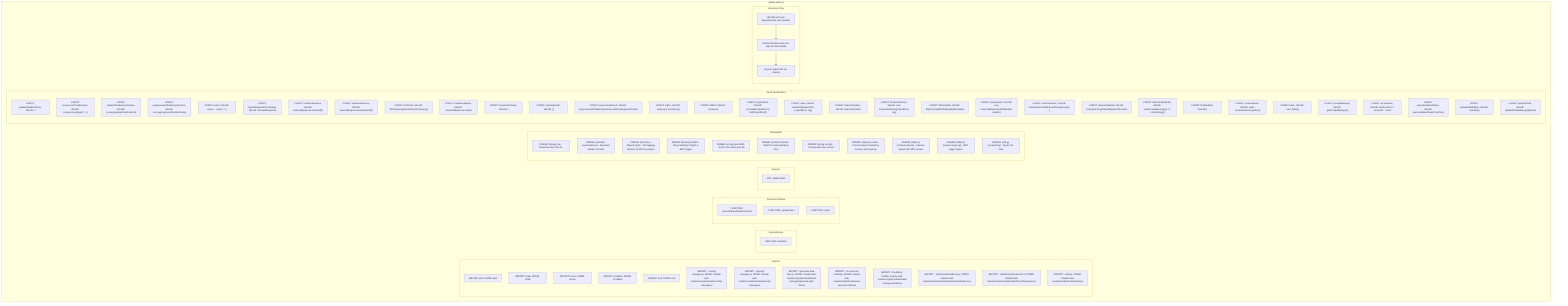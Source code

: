 flowchart TB
    subgraph Imports["Imports"]
        I1["IMPORT: path, FROM: path"]
        I2["IMPORT: chalk, FROM: chalk"]
        I3["IMPORT: boxen, FROM: boxen"]
        I4["IMPORT: cli-table3, FROM: cli-table3"]
        I5["IMPORT: zod, FROM: zod"]
        I6["IMPORT: ../config-manager.js, FROM: /claude-task-master/scripts/modules/config-manager.js"]
        I7["IMPORT: ../prompt-manager.js, FROM: /claude-task-master/scripts/modules/prompt-manager.js"]
        I8["IMPORT: ./generate-task-files.js, FROM: /claude-task-master/scripts/modules/task-manager/generate-task-files.js"]
        I9["IMPORT: ../ai-services-unified.js, FROM: /claude-task-master/scripts/modules/ai-services-unified.js"]
        I10["IMPORT: ./models.js, FROM: /claude-task-master/scripts/modules/task-manager/models.js"]
        I11["IMPORT: ../utils/contextGatherer.js, FROM: /claude-task-master/scripts/modules/utils/contextGatherer.js"]
        I12["IMPORT: ../utils/fuzzyTaskSearch.js, FROM: /claude-task-master/scripts/modules/utils/fuzzyTaskSearch.js"]
        I13["IMPORT: ../utils.js, FROM: /claude-task-master/scripts/modules/utils.js"]
    end
    subgraph Dependencies["Dependencies"]
        D1["DEP: Path resolution"]
    end
    subgraph FunctionsDefined["Functions Defined"]
        FU1["FUNCTION: parseUpdatedTasksFromText"]
        FU2["FUNCTION: updateTasks"]
        FU3["FUNCTION: report"]
    end
    subgraph Exports["Exports"]
        E1["EXP: updateTasks"]
    end
    subgraph Parameters["Parameters"]
        P1["PARAM: {string} text - Response text from AI."]
        P2["PARAM: {number} expectedCount - Expected number of tasks."]
        P3["PARAM: {Function | Object} logFn - The logging function or MCP log object."]
        P4["PARAM: {boolean} isMCP - Flag indicating if logFn is MCP logger."]
        P5["PARAM: {string} tasksPath - Path to the tasks.json file"]
        P6["PARAM: {number} fromId - Task ID to start updating from"]
        P7["PARAM: {string} prompt - Prompt with new context"]
        P8["PARAM: {Object} context - Context object containing session and mcpLog."]
        P9["PARAM: {Object} [context.session] - Session object from MCP server."]
        P10["PARAM: {Object} [context.mcpLog] - MCP logger object."]
        P11["PARAM: {string} [context.tag] - Tag for the task"]
    end
    subgraph Constants["Const Declarations"]
        C1["CONST: updatedTaskSchema, VALUE: z"]
        C2["CONST: preprocessTaskSchema, VALUE: z.preprocess((task) => {"]
        C3["CONST: updatedTaskArraySchema, VALUE: z.array(updatedTaskSchema)"]
        C4["CONST: preprocessedTaskArraySchema, VALUE: z.array(preprocessTaskSchema)"]
        C5["CONST: report, VALUE: (level, ...args) => {"]
        C6["CONST: originalResponseForDebug, VALUE: cleanedResponse"]
        C7["CONST: firstBracketIndex, VALUE: cleanedResponse.indexOf('[')"]
        C8["CONST: lastBracketIndex, VALUE: cleanedResponse.lastIndexOf(']')"]
        C9["CONST: testParse, VALUE: JSON.parse(potentialJsonFromArray)"]
        C10["CONST: codeBlockMatch, VALUE: cleanedResponse.match("]
        C11["CONST: commonPrefixes, VALUE: ["]
        C12["CONST: missingFields, VALUE: []"]
        C13["CONST: preprocessResult, VALUE: preprocessedTaskArraySchema.safeParse(parsedTasks)"]
        C14["CONST: logFn, VALUE: mcpLog || consoleLog"]
        C15["CONST: isMCP, VALUE: !!mcpLog"]
        C16["CONST: projectRoot, VALUE: providedProjectRoot || findProjectRoot()"]
        C17["CONST: data, VALUE: readJSON(tasksPath, projectRoot, tag)"]
        C18["CONST: tasksToUpdate, VALUE: data.tasks.filter("]
        C19["CONST: contextGatherer, VALUE: new ContextGatherer(projectRoot, tag)"]
        C20["CONST: allTasksFlat, VALUE: flattenTasksWithSubtasks(data.tasks)"]
        C21["CONST: fuzzySearch, VALUE: new FuzzyTaskSearch(allTasksFlat, 'update')"]
        C22["CONST: searchResults, VALUE: fuzzySearch.findRelevantTasks(prompt, {"]
        C23["CONST: relevantTaskIds, VALUE: fuzzySearch.getTaskIds(searchResults)"]
        C24["CONST: tasksToUpdateIds, VALUE: tasksToUpdate.map((t) => t.id.toString())"]
        C25["CONST: finalTaskIds, VALUE: ["]
        C26["CONST: contextResult, VALUE: await contextGatherer.gather({"]
        C27["CONST: table, VALUE: new Table({"]
        C28["CONST: promptManager, VALUE: getPromptManager()"]
        C29["CONST: serviceRole, VALUE: useResearch ? 'research' : 'main'"]
        C30["CONST: parsedUpdatedTasks, VALUE: parseUpdatedTasksFromText("]
        C31["CONST: updatedTasksMap, VALUE: new Map("]
        C32["CONST: updatedTask, VALUE: updatedTasksMap.get(task.id)"]
    end
    subgraph ExecutionFlow["Execution Flow"]
        FL1["Identify and load dependencies and modules"]
        FL2["Define functions and core logic for this module"]
        FL3["Expose public API via exports"]
    end
    subgraph FileName["update-tasks.js"]
        Imports
        Dependencies
        FunctionsDefined
        Exports
        Parameters
        Constants
        ExecutionFlow
    end
    FL1 --> FL2
    FL2 --> FL3